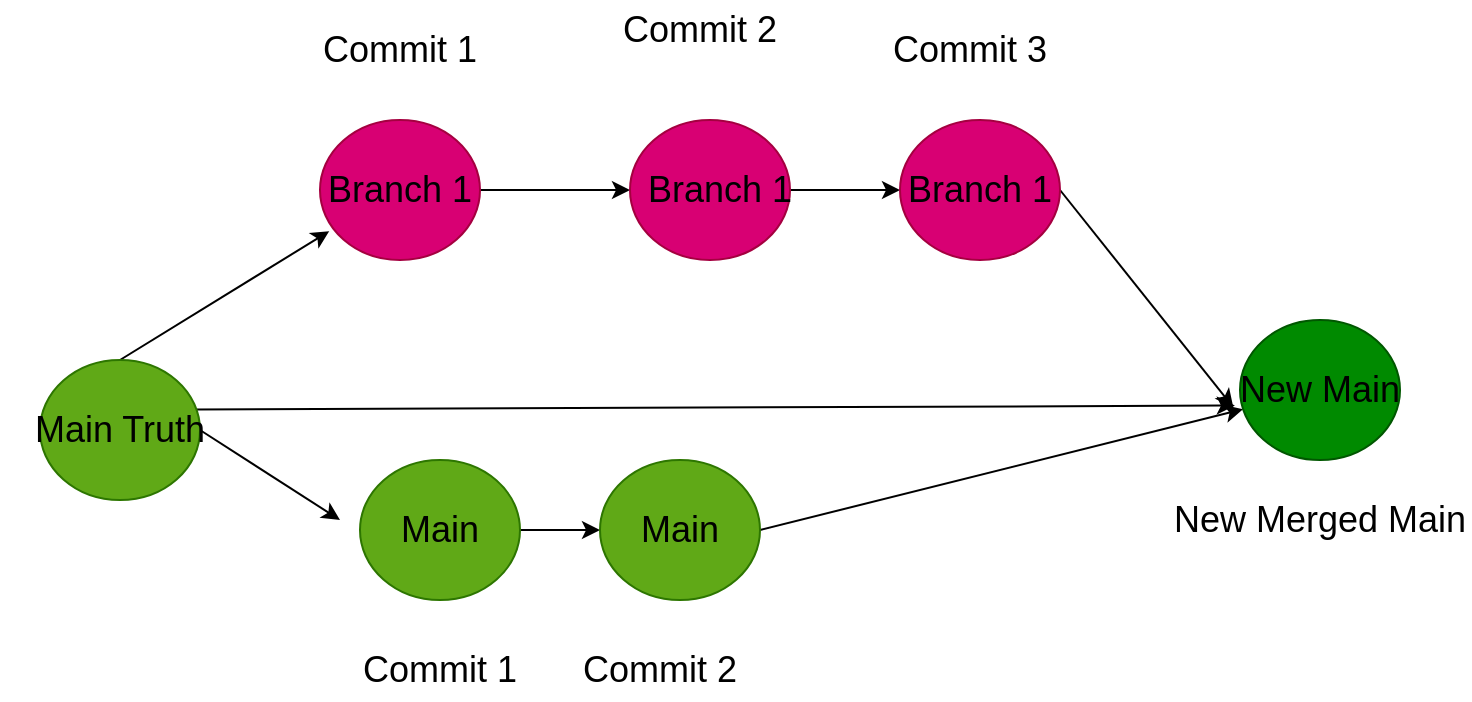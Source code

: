 <mxfile>
    <diagram id="PTAgkSpfD-r4-lN5cE4J" name="Page-1">
        <mxGraphModel dx="889" dy="1518" grid="1" gridSize="10" guides="1" tooltips="1" connect="1" arrows="1" fold="1" page="1" pageScale="1" pageWidth="850" pageHeight="1100" math="0" shadow="0">
            <root>
                <mxCell id="0"/>
                <mxCell id="1" parent="0"/>
                <mxCell id="11" style="edgeStyle=none;html=1;exitX=0.5;exitY=0;exitDx=0;exitDy=0;entryX=0.058;entryY=0.794;entryDx=0;entryDy=0;entryPerimeter=0;" edge="1" parent="1" source="2" target="5">
                    <mxGeometry relative="1" as="geometry"/>
                </mxCell>
                <mxCell id="15" style="edgeStyle=none;html=1;exitX=1;exitY=0.5;exitDx=0;exitDy=0;" edge="1" parent="1" source="2">
                    <mxGeometry relative="1" as="geometry">
                        <mxPoint x="200" y="250" as="targetPoint"/>
                    </mxGeometry>
                </mxCell>
                <mxCell id="16" style="edgeStyle=none;html=1;exitX=0.968;exitY=0.354;exitDx=0;exitDy=0;entryX=-0.032;entryY=0.611;entryDx=0;entryDy=0;entryPerimeter=0;exitPerimeter=0;" edge="1" parent="1" source="2" target="10">
                    <mxGeometry relative="1" as="geometry"/>
                </mxCell>
                <mxCell id="2" value="" style="ellipse;whiteSpace=wrap;html=1;fillColor=#60a917;fontColor=#ffffff;strokeColor=#2D7600;" vertex="1" parent="1">
                    <mxGeometry x="50" y="170" width="80" height="70" as="geometry"/>
                </mxCell>
                <mxCell id="12" style="edgeStyle=none;html=1;exitX=1;exitY=0.5;exitDx=0;exitDy=0;entryX=0;entryY=0.5;entryDx=0;entryDy=0;" edge="1" parent="1" source="5" target="7">
                    <mxGeometry relative="1" as="geometry"/>
                </mxCell>
                <mxCell id="5" value="" style="ellipse;whiteSpace=wrap;html=1;fillColor=#d80073;fontColor=#ffffff;strokeColor=#A50040;" vertex="1" parent="1">
                    <mxGeometry x="190" y="50" width="80" height="70" as="geometry"/>
                </mxCell>
                <mxCell id="18" style="edgeStyle=none;html=1;exitX=1;exitY=0.5;exitDx=0;exitDy=0;" edge="1" parent="1" source="6" target="9">
                    <mxGeometry relative="1" as="geometry"/>
                </mxCell>
                <mxCell id="6" value="" style="ellipse;whiteSpace=wrap;html=1;fillColor=#60a917;fontColor=#ffffff;strokeColor=#2D7600;" vertex="1" parent="1">
                    <mxGeometry x="210" y="220" width="80" height="70" as="geometry"/>
                </mxCell>
                <mxCell id="13" style="edgeStyle=none;html=1;exitX=1;exitY=0.5;exitDx=0;exitDy=0;entryX=0;entryY=0.5;entryDx=0;entryDy=0;" edge="1" parent="1" source="7" target="8">
                    <mxGeometry relative="1" as="geometry"/>
                </mxCell>
                <mxCell id="7" value="" style="ellipse;whiteSpace=wrap;html=1;fillColor=#d80073;fontColor=#ffffff;strokeColor=#A50040;" vertex="1" parent="1">
                    <mxGeometry x="345" y="50" width="80" height="70" as="geometry"/>
                </mxCell>
                <mxCell id="14" style="edgeStyle=none;html=1;exitX=1;exitY=0.5;exitDx=0;exitDy=0;entryX=-0.042;entryY=0.623;entryDx=0;entryDy=0;entryPerimeter=0;" edge="1" parent="1" source="8" target="10">
                    <mxGeometry relative="1" as="geometry"/>
                </mxCell>
                <mxCell id="8" value="" style="ellipse;whiteSpace=wrap;html=1;fillColor=#d80073;fontColor=#ffffff;strokeColor=#A50040;" vertex="1" parent="1">
                    <mxGeometry x="480" y="50" width="80" height="70" as="geometry"/>
                </mxCell>
                <mxCell id="19" style="edgeStyle=none;html=1;exitX=1;exitY=0.5;exitDx=0;exitDy=0;" edge="1" parent="1" source="9" target="10">
                    <mxGeometry relative="1" as="geometry"/>
                </mxCell>
                <mxCell id="9" value="" style="ellipse;whiteSpace=wrap;html=1;fillColor=#60a917;fontColor=#ffffff;strokeColor=#2D7600;" vertex="1" parent="1">
                    <mxGeometry x="330" y="220" width="80" height="70" as="geometry"/>
                </mxCell>
                <mxCell id="10" value="" style="ellipse;whiteSpace=wrap;html=1;fillColor=#008a00;fontColor=#ffffff;strokeColor=#005700;" vertex="1" parent="1">
                    <mxGeometry x="650" y="150" width="80" height="70" as="geometry"/>
                </mxCell>
                <mxCell id="20" value="&lt;font style=&quot;font-size: 18px;&quot;&gt;Main Truth&lt;/font&gt;" style="text;html=1;align=center;verticalAlign=middle;whiteSpace=wrap;rounded=0;" vertex="1" parent="1">
                    <mxGeometry x="30" y="190" width="120" height="30" as="geometry"/>
                </mxCell>
                <mxCell id="21" value="&lt;font style=&quot;font-size: 18px;&quot;&gt;Main&lt;/font&gt;" style="text;html=1;align=center;verticalAlign=middle;whiteSpace=wrap;rounded=0;" vertex="1" parent="1">
                    <mxGeometry x="220" y="240" width="60" height="30" as="geometry"/>
                </mxCell>
                <mxCell id="22" value="&lt;font style=&quot;font-size: 18px;&quot;&gt;Main&lt;/font&gt;" style="text;html=1;align=center;verticalAlign=middle;whiteSpace=wrap;rounded=0;" vertex="1" parent="1">
                    <mxGeometry x="340" y="240" width="60" height="30" as="geometry"/>
                </mxCell>
                <mxCell id="23" value="&lt;font style=&quot;font-size: 18px;&quot;&gt;New Merged Main&lt;/font&gt;" style="text;html=1;align=center;verticalAlign=middle;whiteSpace=wrap;rounded=0;" vertex="1" parent="1">
                    <mxGeometry x="615" y="240" width="150" height="20" as="geometry"/>
                </mxCell>
                <mxCell id="24" value="&lt;font style=&quot;font-size: 18px;&quot;&gt;Branch 1&lt;/font&gt;" style="text;html=1;align=center;verticalAlign=middle;whiteSpace=wrap;rounded=0;" vertex="1" parent="1">
                    <mxGeometry x="185" y="70" width="90" height="30" as="geometry"/>
                </mxCell>
                <mxCell id="25" value="&lt;font style=&quot;font-size: 18px;&quot;&gt;Branch 1&lt;/font&gt;" style="text;html=1;align=center;verticalAlign=middle;whiteSpace=wrap;rounded=0;" vertex="1" parent="1">
                    <mxGeometry x="345" y="70" width="90" height="30" as="geometry"/>
                </mxCell>
                <mxCell id="26" value="&lt;font style=&quot;font-size: 18px;&quot;&gt;Branch 1&lt;/font&gt;" style="text;html=1;align=center;verticalAlign=middle;whiteSpace=wrap;rounded=0;" vertex="1" parent="1">
                    <mxGeometry x="475" y="70" width="90" height="30" as="geometry"/>
                </mxCell>
                <mxCell id="27" value="Commit 1&lt;br&gt;" style="text;html=1;strokeColor=none;fillColor=none;align=center;verticalAlign=middle;whiteSpace=wrap;rounded=0;labelBackgroundColor=none;fontSize=18;" vertex="1" parent="1">
                    <mxGeometry x="200" y="310" width="100" height="30" as="geometry"/>
                </mxCell>
                <mxCell id="28" value="Commit 2" style="text;html=1;strokeColor=none;fillColor=none;align=center;verticalAlign=middle;whiteSpace=wrap;rounded=0;labelBackgroundColor=none;fontSize=18;" vertex="1" parent="1">
                    <mxGeometry x="310" y="310" width="100" height="30" as="geometry"/>
                </mxCell>
                <mxCell id="29" value="&lt;font style=&quot;font-size: 18px;&quot;&gt;New Main&lt;/font&gt;" style="text;html=1;align=center;verticalAlign=middle;whiteSpace=wrap;rounded=0;" vertex="1" parent="1">
                    <mxGeometry x="640" y="170" width="100" height="30" as="geometry"/>
                </mxCell>
                <mxCell id="30" value="Commit 2" style="text;html=1;strokeColor=none;fillColor=none;align=center;verticalAlign=middle;whiteSpace=wrap;rounded=0;labelBackgroundColor=none;fontSize=18;" vertex="1" parent="1">
                    <mxGeometry x="330" y="-10" width="100" height="30" as="geometry"/>
                </mxCell>
                <mxCell id="31" value="Commit 1" style="text;html=1;strokeColor=none;fillColor=none;align=center;verticalAlign=middle;whiteSpace=wrap;rounded=0;labelBackgroundColor=none;fontSize=18;" vertex="1" parent="1">
                    <mxGeometry x="180" width="100" height="30" as="geometry"/>
                </mxCell>
                <mxCell id="32" value="Commit 3" style="text;html=1;strokeColor=none;fillColor=none;align=center;verticalAlign=middle;whiteSpace=wrap;rounded=0;labelBackgroundColor=none;fontSize=18;" vertex="1" parent="1">
                    <mxGeometry x="465" width="100" height="30" as="geometry"/>
                </mxCell>
            </root>
        </mxGraphModel>
    </diagram>
</mxfile>